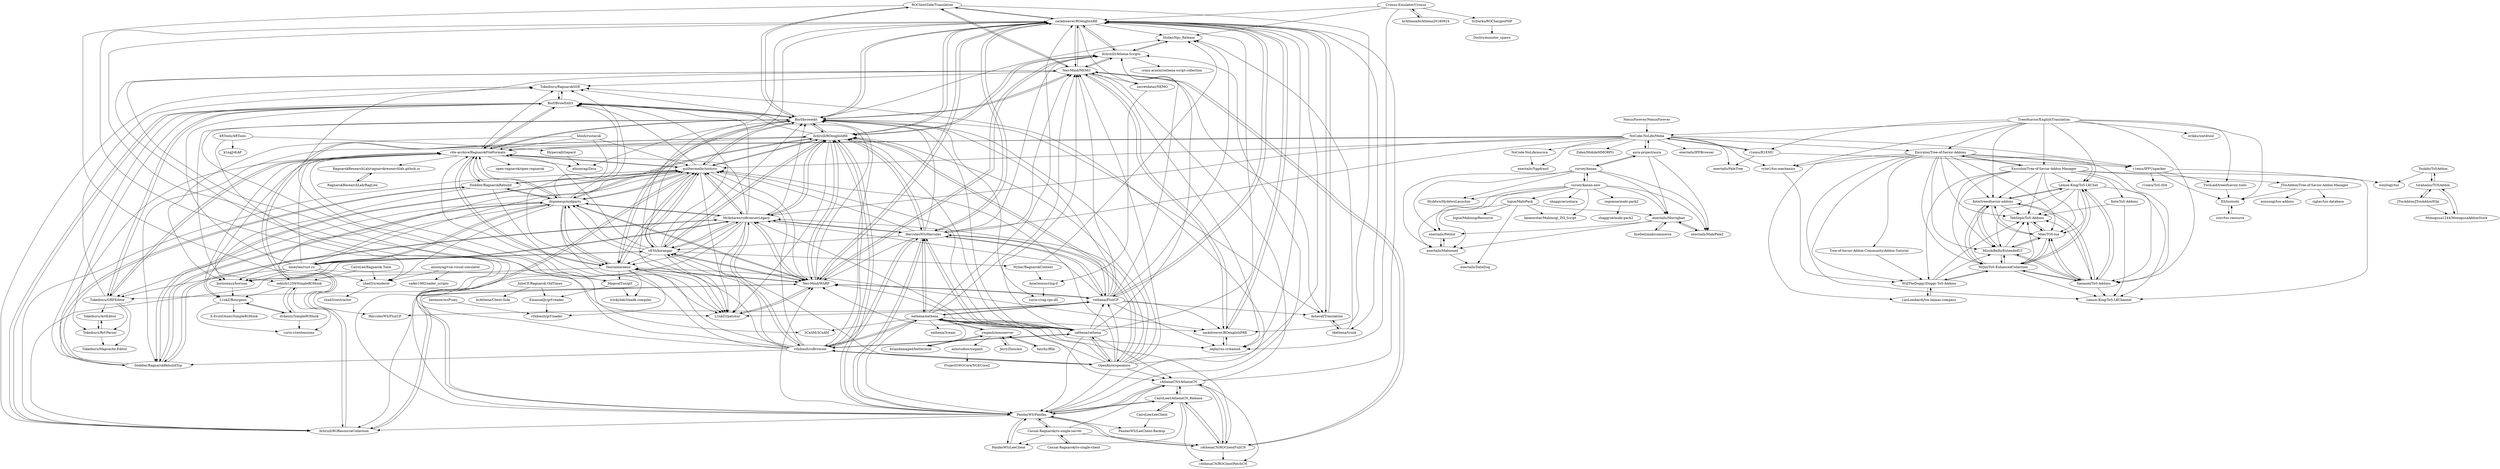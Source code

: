 digraph G {
"ROClientSide/Translation" -> "zackdreaver/ROenglishRE"
"ROClientSide/Translation" -> "Neo-Mind/NEMO"
"ROClientSide/Translation" -> "zackdreaver/ROenglishPRE"
"ROClientSide/Translation" -> "HerculesWS/FluxCP"
"ROClientSide/Translation" -> "Borf/browedit"
"cursey/kanan-new" -> "cursey/kanan"
"cursey/kanan-new" -> "exectails/Morrighan"
"cursey/kanan-new" -> "shaggyze/uotiara"
"cursey/kanan-new" -> "exectails/MabiPale2"
"cursey/kanan-new" -> "Hyddwn/HyddwnLauncher"
"cursey/kanan-new" -> "exectails/Fetitor"
"cursey/kanan-new" -> "exectails/Mabioned"
"cursey/kanan-new" -> "logue/MabiPack"
"cursey/kanan-new" -> "regomne/mabi-pack2"
"cursey/kanan-new" -> "kaneorotar/Mabinogi_INI_Script"
"rathena/rathena" -> "HerculesWS/Hercules"
"rathena/rathena" -> "llchrisll/ROenglishRE"
"rathena/rathena" -> "OpenKore/openkore"
"rathena/rathena" -> "rathena/FluxCP"
"rathena/rathena" -> "PandasWS/Pandas"
"rathena/rathena" -> "vthibault/roBrowser"
"rathena/rathena" -> "zackdreaver/ROenglishRE"
"rathena/rathena" -> "eathena/eathena"
"rathena/rathena" -> "MrAntares/roBrowserLegacy"
"rathena/rathena" -> "guilhermelhr/unityro"
"rathena/rathena" -> "Neo-Mind/WARP"
"rathena/rathena" -> "Neo-Mind/NEMO"
"rathena/rathena" -> "rAthenaCN/rAthenaCN"
"rathena/rathena" -> "Borf/browedit"
"rathena/rathena" -> "llchrisll/rAthena-Scripts"
"NexusForever/NexusForever" -> "NoCode-NoLife/Melia" ["e"=1]
"Neo-Mind/NEMO" -> "zackdreaver/ROenglishRE"
"Neo-Mind/NEMO" -> "secretdataz/NEMO"
"Neo-Mind/NEMO" -> "zackdreaver/ROenglishPRE"
"Neo-Mind/NEMO" -> "zephyrus-cr/eamod"
"Neo-Mind/NEMO" -> "rAthenaCN/ROClientFullCN"
"Neo-Mind/NEMO" -> "ROClientSide/Translation"
"Neo-Mind/NEMO" -> "llchrisll/rAthena-Scripts"
"Neo-Mind/NEMO" -> "Borf/browedit"
"Neo-Mind/NEMO" -> "3CeAM/3CeAM"
"Neo-Mind/NEMO" -> "Asheraf/Translation"
"Neo-Mind/NEMO" -> "Tokeiburu/RagnarokSDE"
"MrAntares/roBrowserLegacy" -> "guilhermelhr/unityro"
"MrAntares/roBrowserLegacy" -> "llchrisll/ROenglishRE"
"MrAntares/roBrowserLegacy" -> "vE5li/korangar"
"MrAntares/roBrowserLegacy" -> "nmeylan/rust-ro"
"MrAntares/roBrowserLegacy" -> "Neo-Mind/WARP"
"MrAntares/roBrowserLegacy" -> "drgomesp/midgarts"
"MrAntares/roBrowserLegacy" -> "L1nkZ/rpatchur"
"MrAntares/roBrowserLegacy" -> "llchrisll/ROResourceCollection"
"MrAntares/roBrowserLegacy" -> "rdw-archive/RagnarokFileFormats"
"MrAntares/roBrowserLegacy" -> "Borf/BrowEdit3"
"MrAntares/roBrowserLegacy" -> "Temtaime/aesir"
"MrAntares/roBrowserLegacy" -> "vthibault/roBrowser"
"MrAntares/roBrowserLegacy" -> "HerculesWS/Hercules"
"MrAntares/roBrowserLegacy" -> "Doddler/RagnarokRebuildTcp"
"MrAntares/roBrowserLegacy" -> "Borf/browedit"
"vthibault/roBrowser" -> "MrAntares/roBrowserLegacy"
"vthibault/roBrowser" -> "guilhermelhr/unityro"
"vthibault/roBrowser" -> "HerculesWS/Hercules"
"vthibault/roBrowser" -> "Doddler/RagnarokRebuildTcp"
"vthibault/roBrowser" -> "eathena/eathena"
"vthibault/roBrowser" -> "drgomesp/midgarts"
"vthibault/roBrowser" -> "rdw-archive/RagnarokFileFormats"
"vthibault/roBrowser" -> "rathena/rathena"
"vthibault/roBrowser" -> "Temtaime/aesir"
"vthibault/roBrowser" -> "vE5li/korangar"
"vthibault/roBrowser" -> "Borf/browedit"
"vthibault/roBrowser" -> "Neo-Mind/NEMO"
"vthibault/roBrowser" -> "llchrisll/ROenglishRE"
"vthibault/roBrowser" -> "zackdreaver/ROenglishRE"
"vthibault/roBrowser" -> "OpenKore/openkore"
"PandasWS/Pandas" -> "rAthenaCN/rAthenaCN"
"PandasWS/Pandas" -> "rAthenaCN/ROClientFullCN"
"PandasWS/Pandas" -> "PandasWS/LeeClient"
"PandasWS/Pandas" -> "CairoLee/rAthenaCN_Release"
"PandasWS/Pandas" -> "llchrisll/ROenglishRE"
"PandasWS/Pandas" -> "guilhermelhr/unityro"
"PandasWS/Pandas" -> "Casual-Ragnarok/ro-single-server"
"PandasWS/Pandas" -> "llchrisll/ROResourceCollection"
"PandasWS/Pandas" -> "llchrisll/rAthena-Scripts"
"PandasWS/Pandas" -> "PandasWS/LeeClient-Backup"
"PandasWS/Pandas" -> "zackdreaver/ROenglishRE"
"PandasWS/Pandas" -> "Tokeiburu/RagnarokSDE"
"PandasWS/Pandas" -> "Neo-Mind/NEMO"
"PandasWS/Pandas" -> "Neo-Mind/WARP"
"PandasWS/Pandas" -> "HerculesWS/Hercules"
"Temtaime/aesir" -> "Borf/browedit"
"Temtaime/aesir" -> "L1nkZ/rpatchur"
"Temtaime/aesir" -> "rdw-archive/RagnarokFileFormats"
"Temtaime/aesir" -> "guilhermelhr/unityro"
"Temtaime/aesir" -> "drgomesp/midgarts"
"Temtaime/aesir" -> "horizonxyz/horizon"
"Temtaime/aesir" -> "Neo-Mind/WARP"
"Temtaime/aesir" -> "MagicalTux/grf"
"Temtaime/aesir" -> "vthibault/grf-loader"
"Temtaime/aesir" -> "trickyloki3/eadb.compiler"
"Temtaime/aesir" -> "zackdreaver/ROenglishPRE"
"Asheraf/Translation" -> "zackdreaver/ROenglishRE"
"Asheraf/Translation" -> "idathena/trunk"
"idathena/trunk" -> "Asheraf/Translation"
"idathena/trunk" -> "Stolao/Npc_Release"
"guilhermelhr/unityro" -> "MrAntares/roBrowserLegacy"
"guilhermelhr/unityro" -> "Doddler/RagnarokRebuildTcp"
"guilhermelhr/unityro" -> "llchrisll/ROenglishRE"
"guilhermelhr/unityro" -> "vE5li/korangar"
"guilhermelhr/unityro" -> "L1nkZ/rpatchur"
"guilhermelhr/unityro" -> "Temtaime/aesir"
"guilhermelhr/unityro" -> "rdw-archive/RagnarokFileFormats"
"guilhermelhr/unityro" -> "Doddler/RagnarokRebuild"
"guilhermelhr/unityro" -> "sekishi1259/SimpleROHook"
"guilhermelhr/unityro" -> "Borf/BrowEdit3"
"guilhermelhr/unityro" -> "Borf/browedit"
"guilhermelhr/unityro" -> "llchrisll/ROResourceCollection"
"guilhermelhr/unityro" -> "PandasWS/Pandas"
"guilhermelhr/unityro" -> "Neo-Mind/WARP"
"guilhermelhr/unityro" -> "drgomesp/midgarts"
"rathena/FluxCP" -> "zackdreaver/ROenglishRE"
"rathena/FluxCP" -> "llchrisll/ROenglishRE"
"rathena/FluxCP" -> "Neo-Mind/WARP"
"rathena/FluxCP" -> "zackdreaver/ROenglishPRE"
"rathena/FluxCP" -> "llchrisll/rAthena-Scripts"
"rathena/FluxCP" -> "HerculesWS/Hercules"
"rathena/FluxCP" -> "L1nkZ/rpatchur"
"rathena/FluxCP" -> "zephyrus-cr/eamod"
"rathena/FluxCP" -> "Borf/browedit"
"rathena/FluxCP" -> "Stolao/Npc_Release"
"rathena/FluxCP" -> "HerculesWS/FluxCP"
"rathena/FluxCP" -> "Neo-Mind/NEMO"
"rathena/FluxCP" -> "eathena/eathena"
"rathena/FluxCP" -> "Asheraf/Translation"
"rathena/FluxCP" -> "MrAntares/roBrowserLegacy"
"herenow/wsProxy" -> "vthibault/grf-loader"
"exectails/Mabioned" -> "exectails/Fetitor"
"exectails/Mabioned" -> "exectails/DataDog"
"bbodi/rustarok" -> "horizonxyz/horizon"
"bbodi/rustarok" -> "guilhermelhr/unityro"
"bbodi/rustarok" -> "rdw-archive/RagnarokFileFormats"
"bbodi/rustarok" -> "Temtaime/aesir"
"L1nkZ/Bourgeon" -> "curio-r/rextensions"
"L1nkZ/Bourgeon" -> "drdaxxy/SimpleROHook"
"L1nkZ/Bourgeon" -> "X-EcutiOnner/SimpleROHook"
"horizonxyz/horizon" -> "L1nkZ/Bourgeon"
"ScDarko/ROChargenPHP" -> "Doctrs/monster_spawn"
"briandamaged/bettermud" -> "swganh/mmoserver"
"Hypercall/Gepard" -> "alisonrag/Zeus"
"EmanuelJr/grf-reader" -> "vthibault/grf-loader"
"JulioCF/Ragnarok-OldTimes" -> "brAthena/Client-Side"
"JulioCF/Ragnarok-OldTimes" -> "EmanuelJr/grf-reader"
"anhstudios/swganh" -> "ProjectSWGCore/NGECore2"
"drdaxxy/SimpleROHook" -> "L1nkZ/Bourgeon"
"drdaxxy/SimpleROHook" -> "sekishi1259/SimpleROHook"
"drdaxxy/SimpleROHook" -> "curio-r/rextensions"
"Casual-Ragnarok/ro-single-server" -> "Casual-Ragnarok/ro-single-client"
"Casual-Ragnarok/ro-single-server" -> "PandasWS/Pandas"
"Casual-Ragnarok/ro-single-server" -> "rAthenaCN/rAthenaCN"
"Casual-Ragnarok/ro-single-server" -> "rAthenaCN/ROClientFullCN"
"Casual-Ragnarok/ro-single-server" -> "PandasWS/LeeClient"
"PandasWS/LeeClient" -> "PandasWS/Pandas"
"Tokeiburu/RagnarokSDE" -> "Borf/BrowEdit3"
"llchrisll/ROenglishRE" -> "Neo-Mind/WARP"
"llchrisll/ROenglishRE" -> "llchrisll/ROResourceCollection"
"llchrisll/ROenglishRE" -> "zackdreaver/ROenglishRE"
"llchrisll/ROenglishRE" -> "llchrisll/rAthena-Scripts"
"llchrisll/ROenglishRE" -> "guilhermelhr/unityro"
"llchrisll/ROenglishRE" -> "MrAntares/roBrowserLegacy"
"llchrisll/ROenglishRE" -> "rathena/FluxCP"
"llchrisll/ROenglishRE" -> "HerculesWS/Hercules"
"llchrisll/ROenglishRE" -> "L1nkZ/rpatchur"
"llchrisll/ROenglishRE" -> "PandasWS/Pandas"
"llchrisll/ROenglishRE" -> "vE5li/korangar"
"llchrisll/ROenglishRE" -> "Borf/browedit"
"llchrisll/ROenglishRE" -> "drgomesp/midgarts"
"llchrisll/ROenglishRE" -> "Borf/BrowEdit3"
"llchrisll/ROenglishRE" -> "rdw-archive/RagnarokFileFormats"
"L1nkZ/rpatchur" -> "Neo-Mind/WARP"
"Doddler/RagnarokRebuild" -> "Doddler/RagnarokRebuildTcp"
"Doddler/RagnarokRebuild" -> "L1nkZ/Bourgeon"
"Doddler/RagnarokRebuild" -> "drgomesp/midgarts"
"Doddler/RagnarokRebuild" -> "guilhermelhr/unityro"
"Doddler/RagnarokRebuild" -> "rdw-archive/RagnarokFileFormats"
"Doddler/RagnarokRebuild" -> "L1nkZ/rpatchur"
"Cronus-Emulator/Cronus" -> "brAthena/brAthena20180924"
"Cronus-Emulator/Cronus" -> "zephyrus-cr/eamod"
"Cronus-Emulator/Cronus" -> "zackdreaver/ROenglishRE"
"Cronus-Emulator/Cronus" -> "ScDarko/ROChargenPHP"
"Cronus-Emulator/Cronus" -> "Stolao/Npc_Release"
"zephyrus-cr/eamod" -> "zackdreaver/ROenglishPRE"
"Casual-Ragnarok/ro-single-client" -> "Casual-Ragnarok/ro-single-server"
"TwoLaid/treeofsavior-tools" -> "Ell/tostools"
"exectails/MabiPale2" -> "exectails/Morrighan"
"eathena/eathena" -> "swganh/mmoserver"
"eathena/eathena" -> "HerculesWS/Hercules"
"eathena/eathena" -> "rathena/FluxCP"
"eathena/eathena" -> "Neo-Mind/NEMO"
"eathena/eathena" -> "zephyrus-cr/eamod"
"eathena/eathena" -> "rAthenaCN/rAthenaCN"
"eathena/eathena" -> "briandamaged/bettermud"
"eathena/eathena" -> "eathena/3ceam"
"eathena/eathena" -> "zackdreaver/ROenglishRE"
"eathena/eathena" -> "zackdreaver/ROenglishPRE"
"eathena/eathena" -> "vthibault/roBrowser"
"eathena/eathena" -> "rAthenaCN/ROClientFullCN"
"eathena/eathena" -> "PandasWS/Pandas"
"eathena/eathena" -> "rathena/rathena"
"eathena/eathena" -> "3CeAM/3CeAM"
"rdw-archive/RagnarokFileFormats" -> "drgomesp/midgarts"
"rdw-archive/RagnarokFileFormats" -> "Borf/browedit"
"rdw-archive/RagnarokFileFormats" -> "horizonxyz/horizon"
"rdw-archive/RagnarokFileFormats" -> "Tokeiburu/GRFEditor"
"rdw-archive/RagnarokFileFormats" -> "Temtaime/aesir"
"rdw-archive/RagnarokFileFormats" -> "Borf/BrowEdit3"
"rdw-archive/RagnarokFileFormats" -> "RagnarokResearchLab/ragnarokresearchlab.github.io"
"rdw-archive/RagnarokFileFormats" -> "open-ragnarok/open-ragnarok"
"rdw-archive/RagnarokFileFormats" -> "guilhermelhr/unityro"
"rdw-archive/RagnarokFileFormats" -> "MagicalTux/grf"
"rdw-archive/RagnarokFileFormats" -> "Tokeiburu/RagnarokSDE"
"rdw-archive/RagnarokFileFormats" -> "L1nkZ/Bourgeon"
"rdw-archive/RagnarokFileFormats" -> "Doddler/RagnarokRebuild"
"rdw-archive/RagnarokFileFormats" -> "alisonrag/Zeus"
"sekishi1259/SimpleROHook" -> "drdaxxy/SimpleROHook"
"sekishi1259/SimpleROHook" -> "curio-r/rextensions"
"sekishi1259/SimpleROHook" -> "L1nkZ/Bourgeon"
"Ell/tostools" -> "zcxv/tos-resource"
"vE5li/korangar" -> "nmeylan/rust-ro"
"vE5li/korangar" -> "guilhermelhr/unityro"
"vE5li/korangar" -> "MrAntares/roBrowserLegacy"
"vE5li/korangar" -> "Neo-Mind/WARP"
"vE5li/korangar" -> "llchrisll/ROenglishRE"
"vE5li/korangar" -> "Borf/BrowEdit3"
"vE5li/korangar" -> "horizonxyz/horizon"
"vE5li/korangar" -> "drgomesp/midgarts"
"vE5li/korangar" -> "L1nkZ/rpatchur"
"vE5li/korangar" -> "llchrisll/ROResourceCollection"
"vE5li/korangar" -> "rdw-archive/RagnarokFileFormats"
"vE5li/korangar" -> "Borf/browedit"
"vE5li/korangar" -> "Nyliar/RagnarokContent"
"vE5li/korangar" -> "zackdreaver/ROenglishRE"
"vE5li/korangar" -> "Temtaime/aesir"
"zackdreaver/ROenglishRE" -> "zackdreaver/ROenglishPRE"
"zackdreaver/ROenglishRE" -> "llchrisll/ROenglishRE"
"zackdreaver/ROenglishRE" -> "Neo-Mind/NEMO"
"zackdreaver/ROenglishRE" -> "Asheraf/Translation"
"zackdreaver/ROenglishRE" -> "rathena/FluxCP"
"zackdreaver/ROenglishRE" -> "Stolao/Npc_Release"
"zackdreaver/ROenglishRE" -> "Borf/browedit"
"zackdreaver/ROenglishRE" -> "zephyrus-cr/eamod"
"zackdreaver/ROenglishRE" -> "ROClientSide/Translation"
"zackdreaver/ROenglishRE" -> "llchrisll/rAthena-Scripts"
"zackdreaver/ROenglishRE" -> "Neo-Mind/WARP"
"zackdreaver/ROenglishRE" -> "secretdataz/NEMO"
"zackdreaver/ROenglishRE" -> "idathena/trunk"
"zackdreaver/ROenglishRE" -> "L1nkZ/rpatchur"
"zackdreaver/ROenglishRE" -> "HerculesWS/Hercules"
"zackdreaver/ROenglishPRE" -> "zackdreaver/ROenglishRE"
"zackdreaver/ROenglishPRE" -> "zephyrus-cr/eamod"
"zackdreaver/ROenglishPRE" -> "Neo-Mind/NEMO"
"llchrisll/rAthena-Scripts" -> "Stolao/Npc_Release"
"llchrisll/rAthena-Scripts" -> "llchrisll/ROenglishRE"
"llchrisll/rAthena-Scripts" -> "crazy-arashi/rathena-script-collection"
"llchrisll/rAthena-Scripts" -> "zackdreaver/ROenglishRE"
"llchrisll/rAthena-Scripts" -> "Neo-Mind/WARP"
"llchrisll/rAthena-Scripts" -> "Neo-Mind/NEMO"
"drgomesp/midgarts" -> "rdw-archive/RagnarokFileFormats"
"drgomesp/midgarts" -> "horizonxyz/horizon"
"drgomesp/midgarts" -> "Doddler/RagnarokRebuild"
"drgomesp/midgarts" -> "Borf/BrowEdit3"
"drgomesp/midgarts" -> "zhad3/zrenderer"
"drgomesp/midgarts" -> "L1nkZ/rpatchur"
"drgomesp/midgarts" -> "Temtaime/aesir"
"drgomesp/midgarts" -> "llchrisll/ROenglishRE"
"drgomesp/midgarts" -> "MrAntares/roBrowserLegacy"
"drgomesp/midgarts" -> "Neo-Mind/WARP"
"drgomesp/midgarts" -> "Tokeiburu/GRFEditor"
"drgomesp/midgarts" -> "nmeylan/rust-ro"
"drgomesp/midgarts" -> "guilhermelhr/unityro"
"drgomesp/midgarts" -> "Tokeiburu/RagnarokSDE"
"drgomesp/midgarts" -> "Doddler/RagnarokRebuildTcp"
"Neo-Mind/WARP" -> "llchrisll/ROenglishRE"
"Neo-Mind/WARP" -> "L1nkZ/rpatchur"
"Neo-Mind/WARP" -> "llchrisll/ROResourceCollection"
"Neo-Mind/WARP" -> "zackdreaver/ROenglishRE"
"Neo-Mind/WARP" -> "llchrisll/rAthena-Scripts"
"Neo-Mind/WARP" -> "Borf/BrowEdit3"
"Neo-Mind/WARP" -> "rathena/FluxCP"
"Neo-Mind/WARP" -> "vE5li/korangar"
"Neo-Mind/WARP" -> "MrAntares/roBrowserLegacy"
"Neo-Mind/WARP" -> "drgomesp/midgarts"
"Neo-Mind/WARP" -> "Tokeiburu/GRFEditor"
"Neo-Mind/WARP" -> "Temtaime/aesir"
"Borf/browedit" -> "rdw-archive/RagnarokFileFormats"
"Borf/browedit" -> "Borf/BrowEdit3"
"Borf/browedit" -> "Temtaime/aesir"
"Borf/browedit" -> "MagicalTux/grf"
"Borf/browedit" -> "zackdreaver/ROenglishRE"
"Borf/browedit" -> "Asheraf/Translation"
"Borf/browedit" -> "sekishi1259/SimpleROHook"
"Borf/browedit" -> "Neo-Mind/NEMO"
"Borf/browedit" -> "llchrisll/ROenglishRE"
"Borf/browedit" -> "Tokeiburu/RagnarokSDE"
"Borf/browedit" -> "Stolao/Npc_Release"
"Borf/browedit" -> "guilhermelhr/unityro"
"Borf/browedit" -> "ROClientSide/Translation"
"Borf/browedit" -> "alisonrag/Zeus"
"Borf/browedit" -> "curio-r/rag-cps-dll"
"Treeofsavior/EnglishTranslation" -> "Excrulon/Tree-of-Savior-Addons"
"Treeofsavior/EnglishTranslation" -> "r1emu/R1EMU"
"Treeofsavior/EnglishTranslation" -> "NoCode-NoLife/Melia"
"Treeofsavior/EnglishTranslation" -> "TwoLaid/treeofsavior-tools"
"Treeofsavior/EnglishTranslation" -> "Lemon-King/ToS-LKChat"
"Treeofsavior/EnglishTranslation" -> "fiote/treeofsavior-addons"
"Treeofsavior/EnglishTranslation" -> "vyne1/tos-mechanics"
"Treeofsavior/EnglishTranslation" -> "Excrulon/Tree-of-Savior-Addon-Manager"
"Treeofsavior/EnglishTranslation" -> "Ell/tostools"
"Treeofsavior/EnglishTranslation" -> "erikku/smt4tool"
"Treeofsavior/EnglishTranslation" -> "Xanaxiel/ToS-Addons"
"Doddler/RagnarokRebuildTcp" -> "Doddler/RagnarokRebuild"
"Doddler/RagnarokRebuildTcp" -> "guilhermelhr/unityro"
"Doddler/RagnarokRebuildTcp" -> "drgomesp/midgarts"
"Doddler/RagnarokRebuildTcp" -> "MrAntares/roBrowserLegacy"
"Doddler/RagnarokRebuildTcp" -> "Borf/BrowEdit3"
"Doddler/RagnarokRebuildTcp" -> "rdw-archive/RagnarokFileFormats"
"brAthena/brAthena20180924" -> "Cronus-Emulator/Cronus"
"JerryZhou/aoi" -> "swganh/mmoserver" ["e"=1]
"logue/MabiPack" -> "exectails/Morrighan"
"logue/MabiPack" -> "logue/MabinogiResource"
"logue/MabiPack" -> "kaneorotar/Mabinogi_INI_Script"
"logue/MabiPack" -> "exectails/Mabioned"
"logue/MabiPack" -> "exectails/DataDog"
"exectails/Morrighan" -> "exectails/MabiPale2"
"exectails/Morrighan" -> "exectails/Fetitor"
"exectails/Morrighan" -> "Xcelled/mabicommerce"
"exectails/Morrighan" -> "exectails/Mabioned"
"nmeylan/rust-ro" -> "vE5li/korangar"
"nmeylan/rust-ro" -> "MrAntares/roBrowserLegacy"
"nmeylan/rust-ro" -> "horizonxyz/horizon"
"nmeylan/rust-ro" -> "Borf/BrowEdit3"
"nmeylan/rust-ro" -> "rdw-archive/RagnarokFileFormats"
"nmeylan/rust-ro" -> "drgomesp/midgarts"
"nmeylan/rust-ro" -> "L1nkZ/rpatchur"
"nmeylan/rust-ro" -> "Tokeiburu/GRFEditor"
"nmeylan/rust-ro" -> "guilhermelhr/unityro"
"nmeylan/rust-ro" -> "zhad3/zrenderer"
"zhad3/zrenderer" -> "zhad3/zextractor"
"Xcelled/mabicommerce" -> "exectails/Morrighan"
"llchrisll/ROResourceCollection" -> "llchrisll/ROenglishRE"
"llchrisll/ROResourceCollection" -> "Neo-Mind/WARP"
"llchrisll/ROResourceCollection" -> "Borf/BrowEdit3"
"llchrisll/ROResourceCollection" -> "Tokeiburu/RagnarokSDE"
"zcxv/tos-resource" -> "Ell/tostools"
"Stolao/Npc_Release" -> "llchrisll/rAthena-Scripts"
"4RTools/4RTools" -> "k1ngJ/dtAP"
"4RTools/4RTools" -> "Hypercall/Gepard"
"4RTools/4RTools" -> "zhad3/zrenderer"
"fanchy/fflib" -> "swganh/mmoserver" ["e"=1]
"r1emu/R1EMU" -> "exectails/PaleTree"
"r1emu/R1EMU" -> "NoCode-NoLife/Melia"
"r1emu/R1EMU" -> "r1emu/IPFUnpacker"
"Borf/BrowEdit3" -> "Tokeiburu/RagnarokSDE"
"Borf/BrowEdit3" -> "Borf/browedit"
"Borf/BrowEdit3" -> "Tokeiburu/GRFEditor"
"Borf/BrowEdit3" -> "llchrisll/ROResourceCollection"
"Borf/BrowEdit3" -> "rdw-archive/RagnarokFileFormats"
"Borf/BrowEdit3" -> "Tokeiburu/Rrf-Parser"
"r1emu/IPFUnpacker" -> "TwoLaid/treeofsavior-tools"
"r1emu/IPFUnpacker" -> "Ell/tostools"
"r1emu/IPFUnpacker" -> "weizlogy/tos"
"r1emu/IPFUnpacker" -> "r1emu/ToS-IDA"
"Excrulon/Tree-of-Savior-Addons" -> "Excrulon/Tree-of-Savior-Addon-Manager"
"Excrulon/Tree-of-Savior-Addons" -> "Xanaxiel/ToS-Addons"
"Excrulon/Tree-of-Savior-Addons" -> "Lemon-King/ToS-LKChat"
"Excrulon/Tree-of-Savior-Addons" -> "fiote/treeofsavior-addons"
"Excrulon/Tree-of-Savior-Addons" -> "MrJul/ToS-EnhancedCollection"
"Excrulon/Tree-of-Savior-Addons" -> "Miei/TOS-lua"
"Excrulon/Tree-of-Savior-Addons" -> "MizukiBelhi/ExtendedUI"
"Excrulon/Tree-of-Savior-Addons" -> "TehSeph/ToS-Addons"
"Excrulon/Tree-of-Savior-Addons" -> "WillTheDoggy/Doggy-ToS-Addons"
"Excrulon/Tree-of-Savior-Addons" -> "vyne1/tos-mechanics"
"Excrulon/Tree-of-Savior-Addons" -> "Lemon-King/ToS-LKChannel"
"Excrulon/Tree-of-Savior-Addons" -> "Tree-of-Savior-Addon-Community/Addon-Tutorial"
"Excrulon/Tree-of-Savior-Addons" -> "LeoLombardi/tos-laimas-compass"
"Excrulon/Tree-of-Savior-Addons" -> "r1emu/IPFUnpacker"
"exectails/Fetitor" -> "exectails/Mabioned"
"regomne/mabi-pack2" -> "shaggyze/mabi-pack2"
"Excrulon/Tree-of-Savior-Addon-Manager" -> "MrJul/ToS-EnhancedCollection"
"Excrulon/Tree-of-Savior-Addon-Manager" -> "Xanaxiel/ToS-Addons"
"Excrulon/Tree-of-Savior-Addon-Manager" -> "Excrulon/Tree-of-Savior-Addons"
"Excrulon/Tree-of-Savior-Addon-Manager" -> "Lemon-King/ToS-LKChat"
"Excrulon/Tree-of-Savior-Addon-Manager" -> "Miei/TOS-lua"
"Excrulon/Tree-of-Savior-Addon-Manager" -> "fiote/treeofsavior-addons"
"Excrulon/Tree-of-Savior-Addon-Manager" -> "fiote/ToS-Addons"
"Excrulon/Tree-of-Savior-Addon-Manager" -> "Lemon-King/ToS-LKChannel"
"Excrulon/Tree-of-Savior-Addon-Manager" -> "WillTheDoggy/Doggy-ToS-Addons"
"Excrulon/Tree-of-Savior-Addon-Manager" -> "TehSeph/ToS-Addons"
"Excrulon/Tree-of-Savior-Addon-Manager" -> "MizukiBelhi/ExtendedUI"
"Excrulon/Tree-of-Savior-Addon-Manager" -> "JTosAddon/Tree-of-Savior-Addon-Manager"
"aura-project/aura" -> "cursey/kanan"
"aura-project/aura" -> "exectails/Morrighan"
"aura-project/aura" -> "exectails/MabiPale2"
"aura-project/aura" -> "NoCode-NoLife/Melia"
"vyne1/tos-mechanics" -> "WillTheDoggy/Doggy-ToS-Addons"
"alisonrag/vue-visual-simulator" -> "zhad3/zrenderer"
"alisonrag/vue-visual-simulator" -> "sader1992/sader_scripts"
"RagnarokResearchLab/ragnarokresearchlab.github.io" -> "RagnarokResearchLab/RagLite"
"MagicalTux/grf" -> "trickyloki3/eadb.compiler"
"MagicalTux/grf" -> "EmanuelJr/grf-reader"
"CairoLee/LeeClient" -> "PandasWS/LeeClient-Backup"
"CairoLee/LeeClient" -> "CairoLee/rAthenaCN_Release"
"rAthenaCN/rAthenaCN" -> "rAthenaCN/ROClientFullCN"
"rAthenaCN/rAthenaCN" -> "PandasWS/Pandas"
"rAthenaCN/rAthenaCN" -> "CairoLee/rAthenaCN_Release"
"rAthenaCN/rAthenaCN" -> "rAthenaCN/ROClientPatchCN"
"rAthenaCN/rAthenaCN" -> "zackdreaver/ROenglishRE"
"rAthenaCN/rAthenaCN" -> "Neo-Mind/NEMO"
"OpenKore/openkore" -> "rathena/rathena"
"OpenKore/openkore" -> "HerculesWS/Hercules"
"OpenKore/openkore" -> "vthibault/roBrowser"
"OpenKore/openkore" -> "llchrisll/ROenglishRE"
"OpenKore/openkore" -> "PandasWS/Pandas"
"OpenKore/openkore" -> "zackdreaver/ROenglishRE"
"OpenKore/openkore" -> "eathena/eathena"
"OpenKore/openkore" -> "MrAntares/roBrowserLegacy"
"OpenKore/openkore" -> "rathena/FluxCP"
"OpenKore/openkore" -> "vE5li/korangar"
"OpenKore/openkore" -> "guilhermelhr/unityro"
"OpenKore/openkore" -> "rAthenaCN/rAthenaCN"
"OpenKore/openkore" -> "Neo-Mind/WARP"
"OpenKore/openkore" -> "Neo-Mind/NEMO"
"OpenKore/openkore" -> "Borf/browedit"
"CairoLee/rAthenaCN_Release" -> "CairoLee/LeeClient"
"CairoLee/rAthenaCN_Release" -> "rAthenaCN/rAthenaCN"
"CairoLee/rAthenaCN_Release" -> "rAthenaCN/ROClientFullCN"
"CairoLee/rAthenaCN_Release" -> "rAthenaCN/ROClientPatchCN"
"CairoLee/rAthenaCN_Release" -> "PandasWS/Pandas"
"CairoLee/rAthenaCN_Release" -> "PandasWS/LeeClient"
"NoCode-NoLife/Melia" -> "r1emu/R1EMU"
"NoCode-NoLife/Melia" -> "exectails/PaleTree"
"NoCode-NoLife/Melia" -> "aura-project/aura"
"NoCode-NoLife/Melia" -> "r1emu/IPFUnpacker"
"NoCode-NoLife/Melia" -> "MrAntares/roBrowserLegacy"
"NoCode-NoLife/Melia" -> "guilhermelhr/unityro"
"NoCode-NoLife/Melia" -> "Excrulon/Tree-of-Savior-Addons"
"NoCode-NoLife/Melia" -> "Doddler/RagnarokRebuildTcp"
"NoCode-NoLife/Melia" -> "rdw-archive/RagnarokFileFormats"
"NoCode-NoLife/Melia" -> "exectails/Yggdrasil"
"NoCode-NoLife/Melia" -> "HerculesWS/Hercules"
"NoCode-NoLife/Melia" -> "exectails/IPFBrowser"
"NoCode-NoLife/Melia" -> "vyne1/tos-mechanics"
"NoCode-NoLife/Melia" -> "NoCode-NoLife/aurora"
"NoCode-NoLife/Melia" -> "Ziden/MobileMMORPG" ["e"=1]
"WillTheDoggy/Doggy-ToS-Addons" -> "MrJul/ToS-EnhancedCollection"
"WillTheDoggy/Doggy-ToS-Addons" -> "LeoLombardi/tos-laimas-compass"
"WillTheDoggy/Doggy-ToS-Addons" -> "TehSeph/ToS-Addons"
"WillTheDoggy/Doggy-ToS-Addons" -> "MizukiBelhi/ExtendedUI"
"Lemon-King/ToS-LKChat" -> "MrJul/ToS-EnhancedCollection"
"Lemon-King/ToS-LKChat" -> "fiote/treeofsavior-addons"
"Lemon-King/ToS-LKChat" -> "Xanaxiel/ToS-Addons"
"Lemon-King/ToS-LKChat" -> "Miei/TOS-lua"
"Lemon-King/ToS-LKChat" -> "TehSeph/ToS-Addons"
"Lemon-King/ToS-LKChat" -> "MizukiBelhi/ExtendedUI"
"Lemon-King/ToS-LKChat" -> "Lemon-King/ToS-LKChannel"
"CairoLee/Ragnarok.Tools" -> "zhad3/zrenderer"
"CairoLee/Ragnarok.Tools" -> "sekishi1259/SimpleROHook"
"Miei/TOS-lua" -> "TehSeph/ToS-Addons"
"Miei/TOS-lua" -> "MizukiBelhi/ExtendedUI"
"Miei/TOS-lua" -> "MrJul/ToS-EnhancedCollection"
"Miei/TOS-lua" -> "Xanaxiel/ToS-Addons"
"Miei/TOS-lua" -> "fiote/treeofsavior-addons"
"fiote/treeofsavior-addons" -> "Miei/TOS-lua"
"fiote/treeofsavior-addons" -> "TehSeph/ToS-Addons"
"fiote/treeofsavior-addons" -> "Lemon-King/ToS-LKChat"
"fiote/treeofsavior-addons" -> "Xanaxiel/ToS-Addons"
"fiote/treeofsavior-addons" -> "MizukiBelhi/ExtendedUI"
"fiote/treeofsavior-addons" -> "MrJul/ToS-EnhancedCollection"
"Tree-of-Savior-Addon-Community/Addon-Tutorial" -> "WillTheDoggy/Doggy-ToS-Addons"
"NoCode-NoLife/aurora" -> "exectails/Yggdrasil"
"Xanaxiel/ToS-Addons" -> "MrJul/ToS-EnhancedCollection"
"Xanaxiel/ToS-Addons" -> "Miei/TOS-lua"
"Xanaxiel/ToS-Addons" -> "Lemon-King/ToS-LKChat"
"Xanaxiel/ToS-Addons" -> "TehSeph/ToS-Addons"
"Xanaxiel/ToS-Addons" -> "fiote/treeofsavior-addons"
"Xanaxiel/ToS-Addons" -> "MizukiBelhi/ExtendedUI"
"Xanaxiel/ToS-Addons" -> "Lemon-King/ToS-LKChannel"
"TehSeph/ToS-Addons" -> "Miei/TOS-lua"
"MizukiBelhi/ExtendedUI" -> "TehSeph/ToS-Addons"
"MizukiBelhi/ExtendedUI" -> "Miei/TOS-lua"
"MizukiBelhi/ExtendedUI" -> "MrJul/ToS-EnhancedCollection"
"MizukiBelhi/ExtendedUI" -> "Xanaxiel/ToS-Addons"
"MizukiBelhi/ExtendedUI" -> "fiote/treeofsavior-addons"
"MrJul/ToS-EnhancedCollection" -> "Xanaxiel/ToS-Addons"
"MrJul/ToS-EnhancedCollection" -> "Miei/TOS-lua"
"MrJul/ToS-EnhancedCollection" -> "TehSeph/ToS-Addons"
"MrJul/ToS-EnhancedCollection" -> "Lemon-King/ToS-LKChat"
"MrJul/ToS-EnhancedCollection" -> "Lemon-King/ToS-LKChannel"
"MrJul/ToS-EnhancedCollection" -> "MizukiBelhi/ExtendedUI"
"MrJul/ToS-EnhancedCollection" -> "WillTheDoggy/Doggy-ToS-Addons"
"MrJul/ToS-EnhancedCollection" -> "fiote/treeofsavior-addons"
"LeoLombardi/tos-laimas-compass" -> "WillTheDoggy/Doggy-ToS-Addons"
"cursey/kanan" -> "cursey/kanan-new"
"cursey/kanan" -> "exectails/MabiPale2"
"cursey/kanan" -> "exectails/Morrighan"
"cursey/kanan" -> "Hyddwn/HyddwnLauncher"
"cursey/kanan" -> "exectails/Fetitor"
"cursey/kanan" -> "aura-project/aura"
"cursey/kanan" -> "exectails/Mabioned"
"swganh/mmoserver" -> "briandamaged/bettermud"
"swganh/mmoserver" -> "eathena/eathena"
"swganh/mmoserver" -> "anhstudios/swganh"
"swganh/mmoserver" -> "JerryZhou/aoi" ["e"=1]
"swganh/mmoserver" -> "fanchy/fflib" ["e"=1]
"rAthenaCN/ROClientFullCN" -> "rAthenaCN/rAthenaCN"
"rAthenaCN/ROClientFullCN" -> "rAthenaCN/ROClientPatchCN"
"rAthenaCN/ROClientFullCN" -> "PandasWS/Pandas"
"rAthenaCN/ROClientFullCN" -> "Neo-Mind/NEMO"
"rAthenaCN/ROClientFullCN" -> "CairoLee/rAthenaCN_Release"
"Tokeiburu/GRFEditor" -> "Tokeiburu/ActEditor"
"Tokeiburu/GRFEditor" -> "Tokeiburu/Rrf-Parser"
"Tokeiburu/GRFEditor" -> "Borf/BrowEdit3"
"Tokeiburu/GRFEditor" -> "rdw-archive/RagnarokFileFormats"
"Tokeiburu/GRFEditor" -> "Tokeiburu/Mapcache-Editor"
"Tokeiburu/GRFEditor" -> "Tokeiburu/RagnarokSDE"
"RagnarokResearchLab/RagLite" -> "RagnarokResearchLab/ragnarokresearchlab.github.io"
"Tokeiburu/Rrf-Parser" -> "Tokeiburu/ActEditor"
"Tokeiburu/Rrf-Parser" -> "Tokeiburu/Mapcache-Editor"
"Tokeiburu/ActEditor" -> "Tokeiburu/Rrf-Parser"
"fiote/ToS-Addons" -> "Lemon-King/ToS-LKChannel"
"fiote/ToS-Addons" -> "TehSeph/ToS-Addons"
"HerculesWS/Hercules" -> "rathena/rathena"
"HerculesWS/Hercules" -> "llchrisll/ROenglishRE"
"HerculesWS/Hercules" -> "zackdreaver/ROenglishRE"
"HerculesWS/Hercules" -> "rathena/FluxCP"
"HerculesWS/Hercules" -> "Neo-Mind/NEMO"
"HerculesWS/Hercules" -> "MrAntares/roBrowserLegacy"
"HerculesWS/Hercules" -> "eathena/eathena"
"HerculesWS/Hercules" -> "vthibault/roBrowser"
"HerculesWS/Hercules" -> "Borf/browedit"
"HerculesWS/Hercules" -> "guilhermelhr/unityro"
"HerculesWS/Hercules" -> "PandasWS/Pandas"
"HerculesWS/Hercules" -> "vE5li/korangar"
"HerculesWS/Hercules" -> "OpenKore/openkore"
"HerculesWS/Hercules" -> "Neo-Mind/WARP"
"HerculesWS/Hercules" -> "llchrisll/rAthena-Scripts"
"JTosAddon/Tree-of-Savior-Addon-Manager" -> "rjgtav/tos-database"
"JTosAddon/Tree-of-Savior-Addon-Manager" -> "eunsoogi/tos-addons"
"JTosAddon/Tree-of-Savior-Addon-Manager" -> "Ell/tostools"
"torahamu/TOSAddon" -> "JTosAddon/JTosAddonWiki"
"torahamu/TOSAddon" -> "Toukibi/ToSAddon"
"torahamu/TOSAddon" -> "Monogusa1244/MonogusaAddonStore"
"Toukibi/ToSAddon" -> "weizlogy/tos"
"Toukibi/ToSAddon" -> "torahamu/TOSAddon"
"Monogusa1244/MonogusaAddonStore" -> "torahamu/TOSAddon"
"AsiaGenius/ring-0" -> "curio-r/rag-cps-dll"
"JTosAddon/JTosAddonWiki" -> "torahamu/TOSAddon"
"JTosAddon/JTosAddonWiki" -> "Monogusa1244/MonogusaAddonStore"
"secretdataz/NEMO" -> "AsiaGenius/ring-0"
"Nyliar/RagnarokContent" -> "AsiaGenius/ring-0"
"Nyliar/RagnarokContent" -> "Stolao/Npc_Release"
"ROClientSide/Translation" ["l"="-22.931,-34.26"]
"zackdreaver/ROenglishRE" ["l"="-22.915,-34.242"]
"Neo-Mind/NEMO" ["l"="-22.915,-34.23"]
"zackdreaver/ROenglishPRE" ["l"="-22.932,-34.238"]
"HerculesWS/FluxCP" ["l"="-22.952,-34.265"]
"Borf/browedit" ["l"="-22.893,-34.264"]
"cursey/kanan-new" ["l"="-22.623,-34.183"]
"cursey/kanan" ["l"="-22.649,-34.205"]
"exectails/Morrighan" ["l"="-22.642,-34.193"]
"shaggyze/uotiara" ["l"="-22.596,-34.164"]
"exectails/MabiPale2" ["l"="-22.661,-34.195"]
"Hyddwn/HyddwnLauncher" ["l"="-22.644,-34.182"]
"exectails/Fetitor" ["l"="-22.629,-34.204"]
"exectails/Mabioned" ["l"="-22.616,-34.2"]
"logue/MabiPack" ["l"="-22.6,-34.192"]
"regomne/mabi-pack2" ["l"="-22.612,-34.151"]
"kaneorotar/Mabinogi_INI_Script" ["l"="-22.598,-34.177"]
"rathena/rathena" ["l"="-22.897,-34.216"]
"HerculesWS/Hercules" ["l"="-22.871,-34.231"]
"llchrisll/ROenglishRE" ["l"="-22.871,-34.247"]
"OpenKore/openkore" ["l"="-22.911,-34.256"]
"rathena/FluxCP" ["l"="-22.904,-34.24"]
"PandasWS/Pandas" ["l"="-22.874,-34.212"]
"vthibault/roBrowser" ["l"="-22.888,-34.249"]
"eathena/eathena" ["l"="-22.927,-34.215"]
"MrAntares/roBrowserLegacy" ["l"="-22.857,-34.257"]
"guilhermelhr/unityro" ["l"="-22.861,-34.267"]
"Neo-Mind/WARP" ["l"="-22.878,-34.258"]
"rAthenaCN/rAthenaCN" ["l"="-22.908,-34.196"]
"llchrisll/rAthena-Scripts" ["l"="-22.891,-34.233"]
"NexusForever/NexusForever" ["l"="-23.692,-33.174", "c"=445]
"NoCode-NoLife/Melia" ["l"="-22.761,-34.263"]
"secretdataz/NEMO" ["l"="-22.956,-34.254"]
"zephyrus-cr/eamod" ["l"="-22.948,-34.229"]
"rAthenaCN/ROClientFullCN" ["l"="-22.895,-34.191"]
"3CeAM/3CeAM" ["l"="-22.953,-34.213"]
"Asheraf/Translation" ["l"="-22.942,-34.243"]
"Tokeiburu/RagnarokSDE" ["l"="-22.846,-34.253"]
"vE5li/korangar" ["l"="-22.884,-34.273"]
"nmeylan/rust-ro" ["l"="-22.866,-34.29"]
"drgomesp/midgarts" ["l"="-22.863,-34.278"]
"L1nkZ/rpatchur" ["l"="-22.875,-34.27"]
"llchrisll/ROResourceCollection" ["l"="-22.85,-34.245"]
"rdw-archive/RagnarokFileFormats" ["l"="-22.85,-34.281"]
"Borf/BrowEdit3" ["l"="-22.846,-34.267"]
"Temtaime/aesir" ["l"="-22.883,-34.286"]
"Doddler/RagnarokRebuildTcp" ["l"="-22.829,-34.268"]
"PandasWS/LeeClient" ["l"="-22.861,-34.184"]
"CairoLee/rAthenaCN_Release" ["l"="-22.881,-34.181"]
"Casual-Ragnarok/ro-single-server" ["l"="-22.884,-34.168"]
"PandasWS/LeeClient-Backup" ["l"="-22.85,-34.178"]
"horizonxyz/horizon" ["l"="-22.864,-34.304"]
"MagicalTux/grf" ["l"="-22.891,-34.304"]
"vthibault/grf-loader" ["l"="-22.897,-34.334"]
"trickyloki3/eadb.compiler" ["l"="-22.905,-34.307"]
"idathena/trunk" ["l"="-22.961,-34.243"]
"Stolao/Npc_Release" ["l"="-22.934,-34.25"]
"Doddler/RagnarokRebuild" ["l"="-22.843,-34.292"]
"sekishi1259/SimpleROHook" ["l"="-22.884,-34.315"]
"herenow/wsProxy" ["l"="-22.9,-34.366"]
"exectails/DataDog" ["l"="-22.593,-34.206"]
"bbodi/rustarok" ["l"="-22.844,-34.314"]
"L1nkZ/Bourgeon" ["l"="-22.861,-34.324"]
"curio-r/rextensions" ["l"="-22.868,-34.342"]
"drdaxxy/SimpleROHook" ["l"="-22.878,-34.334"]
"X-EcutiOnner/SimpleROHook" ["l"="-22.85,-34.347"]
"ScDarko/ROChargenPHP" ["l"="-23.031,-34.236"]
"Doctrs/monster_spawn" ["l"="-23.057,-34.234"]
"briandamaged/bettermud" ["l"="-22.98,-34.198"]
"swganh/mmoserver" ["l"="-22.973,-34.182"]
"Hypercall/Gepard" ["l"="-22.874,-34.193"]
"alisonrag/Zeus" ["l"="-22.847,-34.232"]
"EmanuelJr/grf-reader" ["l"="-22.911,-34.345"]
"JulioCF/Ragnarok-OldTimes" ["l"="-22.929,-34.374"]
"brAthena/Client-Side" ["l"="-22.939,-34.391"]
"anhstudios/swganh" ["l"="-23.006,-34.161"]
"ProjectSWGCore/NGECore2" ["l"="-23.026,-34.145"]
"Casual-Ragnarok/ro-single-client" ["l"="-22.885,-34.144"]
"Cronus-Emulator/Cronus" ["l"="-22.986,-34.242"]
"brAthena/brAthena20180924" ["l"="-23.013,-34.249"]
"TwoLaid/treeofsavior-tools" ["l"="-22.712,-34.284"]
"Ell/tostools" ["l"="-22.698,-34.306"]
"eathena/3ceam" ["l"="-22.958,-34.2"]
"Tokeiburu/GRFEditor" ["l"="-22.83,-34.281"]
"RagnarokResearchLab/ragnarokresearchlab.github.io" ["l"="-22.817,-34.319"]
"open-ragnarok/open-ragnarok" ["l"="-22.82,-34.304"]
"zcxv/tos-resource" ["l"="-22.708,-34.325"]
"Nyliar/RagnarokContent" ["l"="-22.945,-34.28"]
"crazy-arashi/rathena-script-collection" ["l"="-22.844,-34.206"]
"zhad3/zrenderer" ["l"="-22.919,-34.29"]
"curio-r/rag-cps-dll" ["l"="-22.936,-34.288"]
"Treeofsavior/EnglishTranslation" ["l"="-22.69,-34.284"]
"Excrulon/Tree-of-Savior-Addons" ["l"="-22.674,-34.297"]
"r1emu/R1EMU" ["l"="-22.729,-34.263"]
"Lemon-King/ToS-LKChat" ["l"="-22.657,-34.292"]
"fiote/treeofsavior-addons" ["l"="-22.654,-34.284"]
"vyne1/tos-mechanics" ["l"="-22.711,-34.295"]
"Excrulon/Tree-of-Savior-Addon-Manager" ["l"="-22.653,-34.312"]
"erikku/smt4tool" ["l"="-22.697,-34.315"]
"Xanaxiel/ToS-Addons" ["l"="-22.643,-34.286"]
"JerryZhou/aoi" ["l"="-23.352,-34.367", "c"=578]
"logue/MabinogiResource" ["l"="-22.575,-34.19"]
"Xcelled/mabicommerce" ["l"="-22.644,-34.171"]
"zhad3/zextractor" ["l"="-22.939,-34.308"]
"4RTools/4RTools" ["l"="-22.936,-34.195"]
"k1ngJ/dtAP" ["l"="-22.951,-34.165"]
"fanchy/fflib" ["l"="-23.44,-34.278", "c"=578]
"exectails/PaleTree" ["l"="-22.741,-34.247"]
"r1emu/IPFUnpacker" ["l"="-22.708,-34.266"]
"Tokeiburu/Rrf-Parser" ["l"="-22.81,-34.28"]
"weizlogy/tos" ["l"="-22.71,-34.226"]
"r1emu/ToS-IDA" ["l"="-22.691,-34.25"]
"MrJul/ToS-EnhancedCollection" ["l"="-22.653,-34.301"]
"Miei/TOS-lua" ["l"="-22.635,-34.293"]
"MizukiBelhi/ExtendedUI" ["l"="-22.644,-34.297"]
"TehSeph/ToS-Addons" ["l"="-22.642,-34.306"]
"WillTheDoggy/Doggy-ToS-Addons" ["l"="-22.669,-34.311"]
"Lemon-King/ToS-LKChannel" ["l"="-22.633,-34.304"]
"Tree-of-Savior-Addon-Community/Addon-Tutorial" ["l"="-22.663,-34.326"]
"LeoLombardi/tos-laimas-compass" ["l"="-22.68,-34.322"]
"shaggyze/mabi-pack2" ["l"="-22.6,-34.134"]
"fiote/ToS-Addons" ["l"="-22.626,-34.319"]
"JTosAddon/Tree-of-Savior-Addon-Manager" ["l"="-22.666,-34.342"]
"aura-project/aura" ["l"="-22.688,-34.22"]
"alisonrag/vue-visual-simulator" ["l"="-22.959,-34.319"]
"sader1992/sader_scripts" ["l"="-22.979,-34.333"]
"RagnarokResearchLab/RagLite" ["l"="-22.806,-34.335"]
"CairoLee/LeeClient" ["l"="-22.861,-34.161"]
"rAthenaCN/ROClientPatchCN" ["l"="-22.905,-34.174"]
"exectails/Yggdrasil" ["l"="-22.762,-34.281"]
"exectails/IPFBrowser" ["l"="-22.751,-34.288"]
"NoCode-NoLife/aurora" ["l"="-22.747,-34.275"]
"Ziden/MobileMMORPG" ["l"="-27.347,-31.47", "c"=776]
"CairoLee/Ragnarok.Tools" ["l"="-22.922,-34.326"]
"Tokeiburu/ActEditor" ["l"="-22.798,-34.287"]
"Tokeiburu/Mapcache-Editor" ["l"="-22.806,-34.295"]
"rjgtav/tos-database" ["l"="-22.646,-34.362"]
"eunsoogi/tos-addons" ["l"="-22.667,-34.363"]
"torahamu/TOSAddon" ["l"="-22.704,-34.168"]
"JTosAddon/JTosAddonWiki" ["l"="-22.694,-34.152"]
"Toukibi/ToSAddon" ["l"="-22.707,-34.19"]
"Monogusa1244/MonogusaAddonStore" ["l"="-22.71,-34.151"]
"AsiaGenius/ring-0" ["l"="-22.968,-34.283"]
}